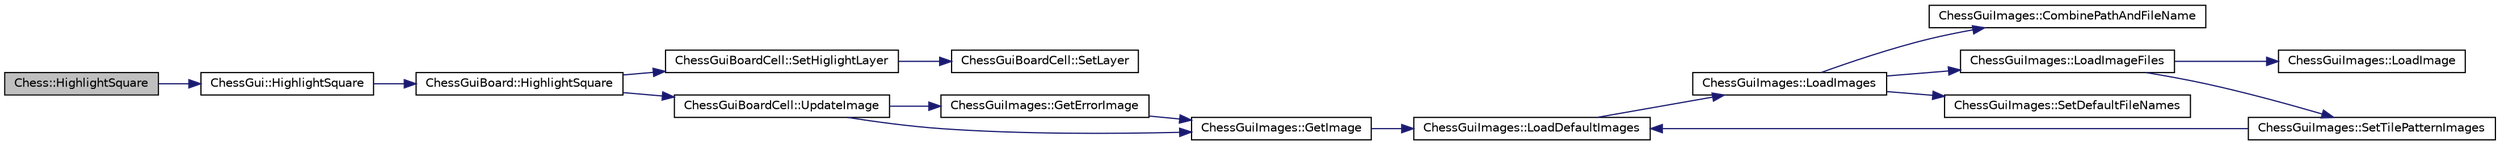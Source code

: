 digraph G
{
  bgcolor="transparent";
  edge [fontname="Helvetica",fontsize="10",labelfontname="Helvetica",labelfontsize="10"];
  node [fontname="Helvetica",fontsize="10",shape=record];
  rankdir=LR;
  Node1 [label="Chess::HighlightSquare",height=0.2,width=0.4,color="black", fillcolor="grey75", style="filled" fontcolor="black"];
  Node1 -> Node2 [color="midnightblue",fontsize="10",style="solid",fontname="Helvetica"];
  Node2 [label="ChessGui::HighlightSquare",height=0.2,width=0.4,color="black",URL="$d5/d7d/group__chessguiconv.html#ga4e2781d8e93ef18f90be097c4761b871"];
  Node2 -> Node3 [color="midnightblue",fontsize="10",style="solid",fontname="Helvetica"];
  Node3 [label="ChessGuiBoard::HighlightSquare",height=0.2,width=0.4,color="black",URL="$d3/da9/classChessGuiBoard.html#aa8f4e832c6e1bfd530ca975e18de6687"];
  Node3 -> Node4 [color="midnightblue",fontsize="10",style="solid",fontname="Helvetica"];
  Node4 [label="ChessGuiBoardCell::SetHiglightLayer",height=0.2,width=0.4,color="black",URL="$d7/d31/classChessGuiBoardCell.html#a87496182f1bc33a64b0d7d17df6e2876",tooltip="creates a Gdk::Pixbuf of color Passes appropriate arguments to SetLayer"];
  Node4 -> Node5 [color="midnightblue",fontsize="10",style="solid",fontname="Helvetica"];
  Node5 [label="ChessGuiBoardCell::SetLayer",height=0.2,width=0.4,color="black",URL="$d7/d31/classChessGuiBoardCell.html#aef20ca11fd922300bfb5d4407c798c08"];
  Node3 -> Node6 [color="midnightblue",fontsize="10",style="solid",fontname="Helvetica"];
  Node6 [label="ChessGuiBoardCell::UpdateImage",height=0.2,width=0.4,color="black",URL="$d7/d31/classChessGuiBoardCell.html#a14d4bcdc18a94ab74b840d1453533fac",tooltip="Draw all visible layers to image."];
  Node6 -> Node7 [color="midnightblue",fontsize="10",style="solid",fontname="Helvetica"];
  Node7 [label="ChessGuiImages::GetErrorImage",height=0.2,width=0.4,color="black",URL="$d3/d0c/classChessGuiImages.html#acea2ef3f81e33b4e8894ad13ffe845de"];
  Node7 -> Node8 [color="midnightblue",fontsize="10",style="solid",fontname="Helvetica"];
  Node8 [label="ChessGuiImages::GetImage",height=0.2,width=0.4,color="black",URL="$d3/d0c/classChessGuiImages.html#adc960269e94c9a376f1a62416c5f1dc3"];
  Node8 -> Node9 [color="midnightblue",fontsize="10",style="solid",fontname="Helvetica"];
  Node9 [label="ChessGuiImages::LoadDefaultImages",height=0.2,width=0.4,color="black",URL="$d3/d0c/classChessGuiImages.html#a57e91bb4124d6669d1aedeedd067f6af",tooltip="Loads images using the default names (SetDefaultFileNames) and a default path set at compile time..."];
  Node9 -> Node10 [color="midnightblue",fontsize="10",style="solid",fontname="Helvetica"];
  Node10 [label="ChessGuiImages::LoadImages",height=0.2,width=0.4,color="black",URL="$d3/d0c/classChessGuiImages.html#acfa291be8779b457d12e80a6a29686d6",tooltip="looks in directory defined by path for images following default naming (SetDefaultFileNames)"];
  Node10 -> Node11 [color="midnightblue",fontsize="10",style="solid",fontname="Helvetica"];
  Node11 [label="ChessGuiImages::CombinePathAndFileName",height=0.2,width=0.4,color="black",URL="$d3/d0c/classChessGuiImages.html#a7783367b689ddd77abf432a9fab97ff4",tooltip="Prepends path to the contents of imagePaths Does not modify any element of imagePaths that is empty (..."];
  Node10 -> Node12 [color="midnightblue",fontsize="10",style="solid",fontname="Helvetica"];
  Node12 [label="ChessGuiImages::LoadImageFiles",height=0.2,width=0.4,color="black",URL="$d3/d0c/classChessGuiImages.html#a1c2ada8d071aa420285949d1463bff80",tooltip="Attempts to load the values of imagePaths as Gdk::Pixbufs into images, matching indexes."];
  Node12 -> Node13 [color="midnightblue",fontsize="10",style="solid",fontname="Helvetica"];
  Node13 [label="ChessGuiImages::LoadImage",height=0.2,width=0.4,color="black",URL="$d3/d0c/classChessGuiImages.html#aedc5de514ad917457fdcdc6369e4b349",tooltip="Loads individual image with file located at path."];
  Node12 -> Node14 [color="midnightblue",fontsize="10",style="solid",fontname="Helvetica"];
  Node14 [label="ChessGuiImages::SetTilePatternImages",height=0.2,width=0.4,color="black",URL="$d3/d0c/classChessGuiImages.html#ad53cbd771cda6c7adb979bf128ade1e4",tooltip="Checks to see if a tile image was provided, if not, sets the tile to use BLACK_SQUARE or WHITE_SQUARE..."];
  Node14 -> Node9 [color="midnightblue",fontsize="10",style="solid",fontname="Helvetica"];
  Node10 -> Node15 [color="midnightblue",fontsize="10",style="solid",fontname="Helvetica"];
  Node15 [label="ChessGuiImages::SetDefaultFileNames",height=0.2,width=0.4,color="black",URL="$d3/d0c/classChessGuiImages.html#a90ff5eac1aa6937514ba37ad2655220d",tooltip="loads default filenames into imagePaths"];
  Node6 -> Node8 [color="midnightblue",fontsize="10",style="solid",fontname="Helvetica"];
}
